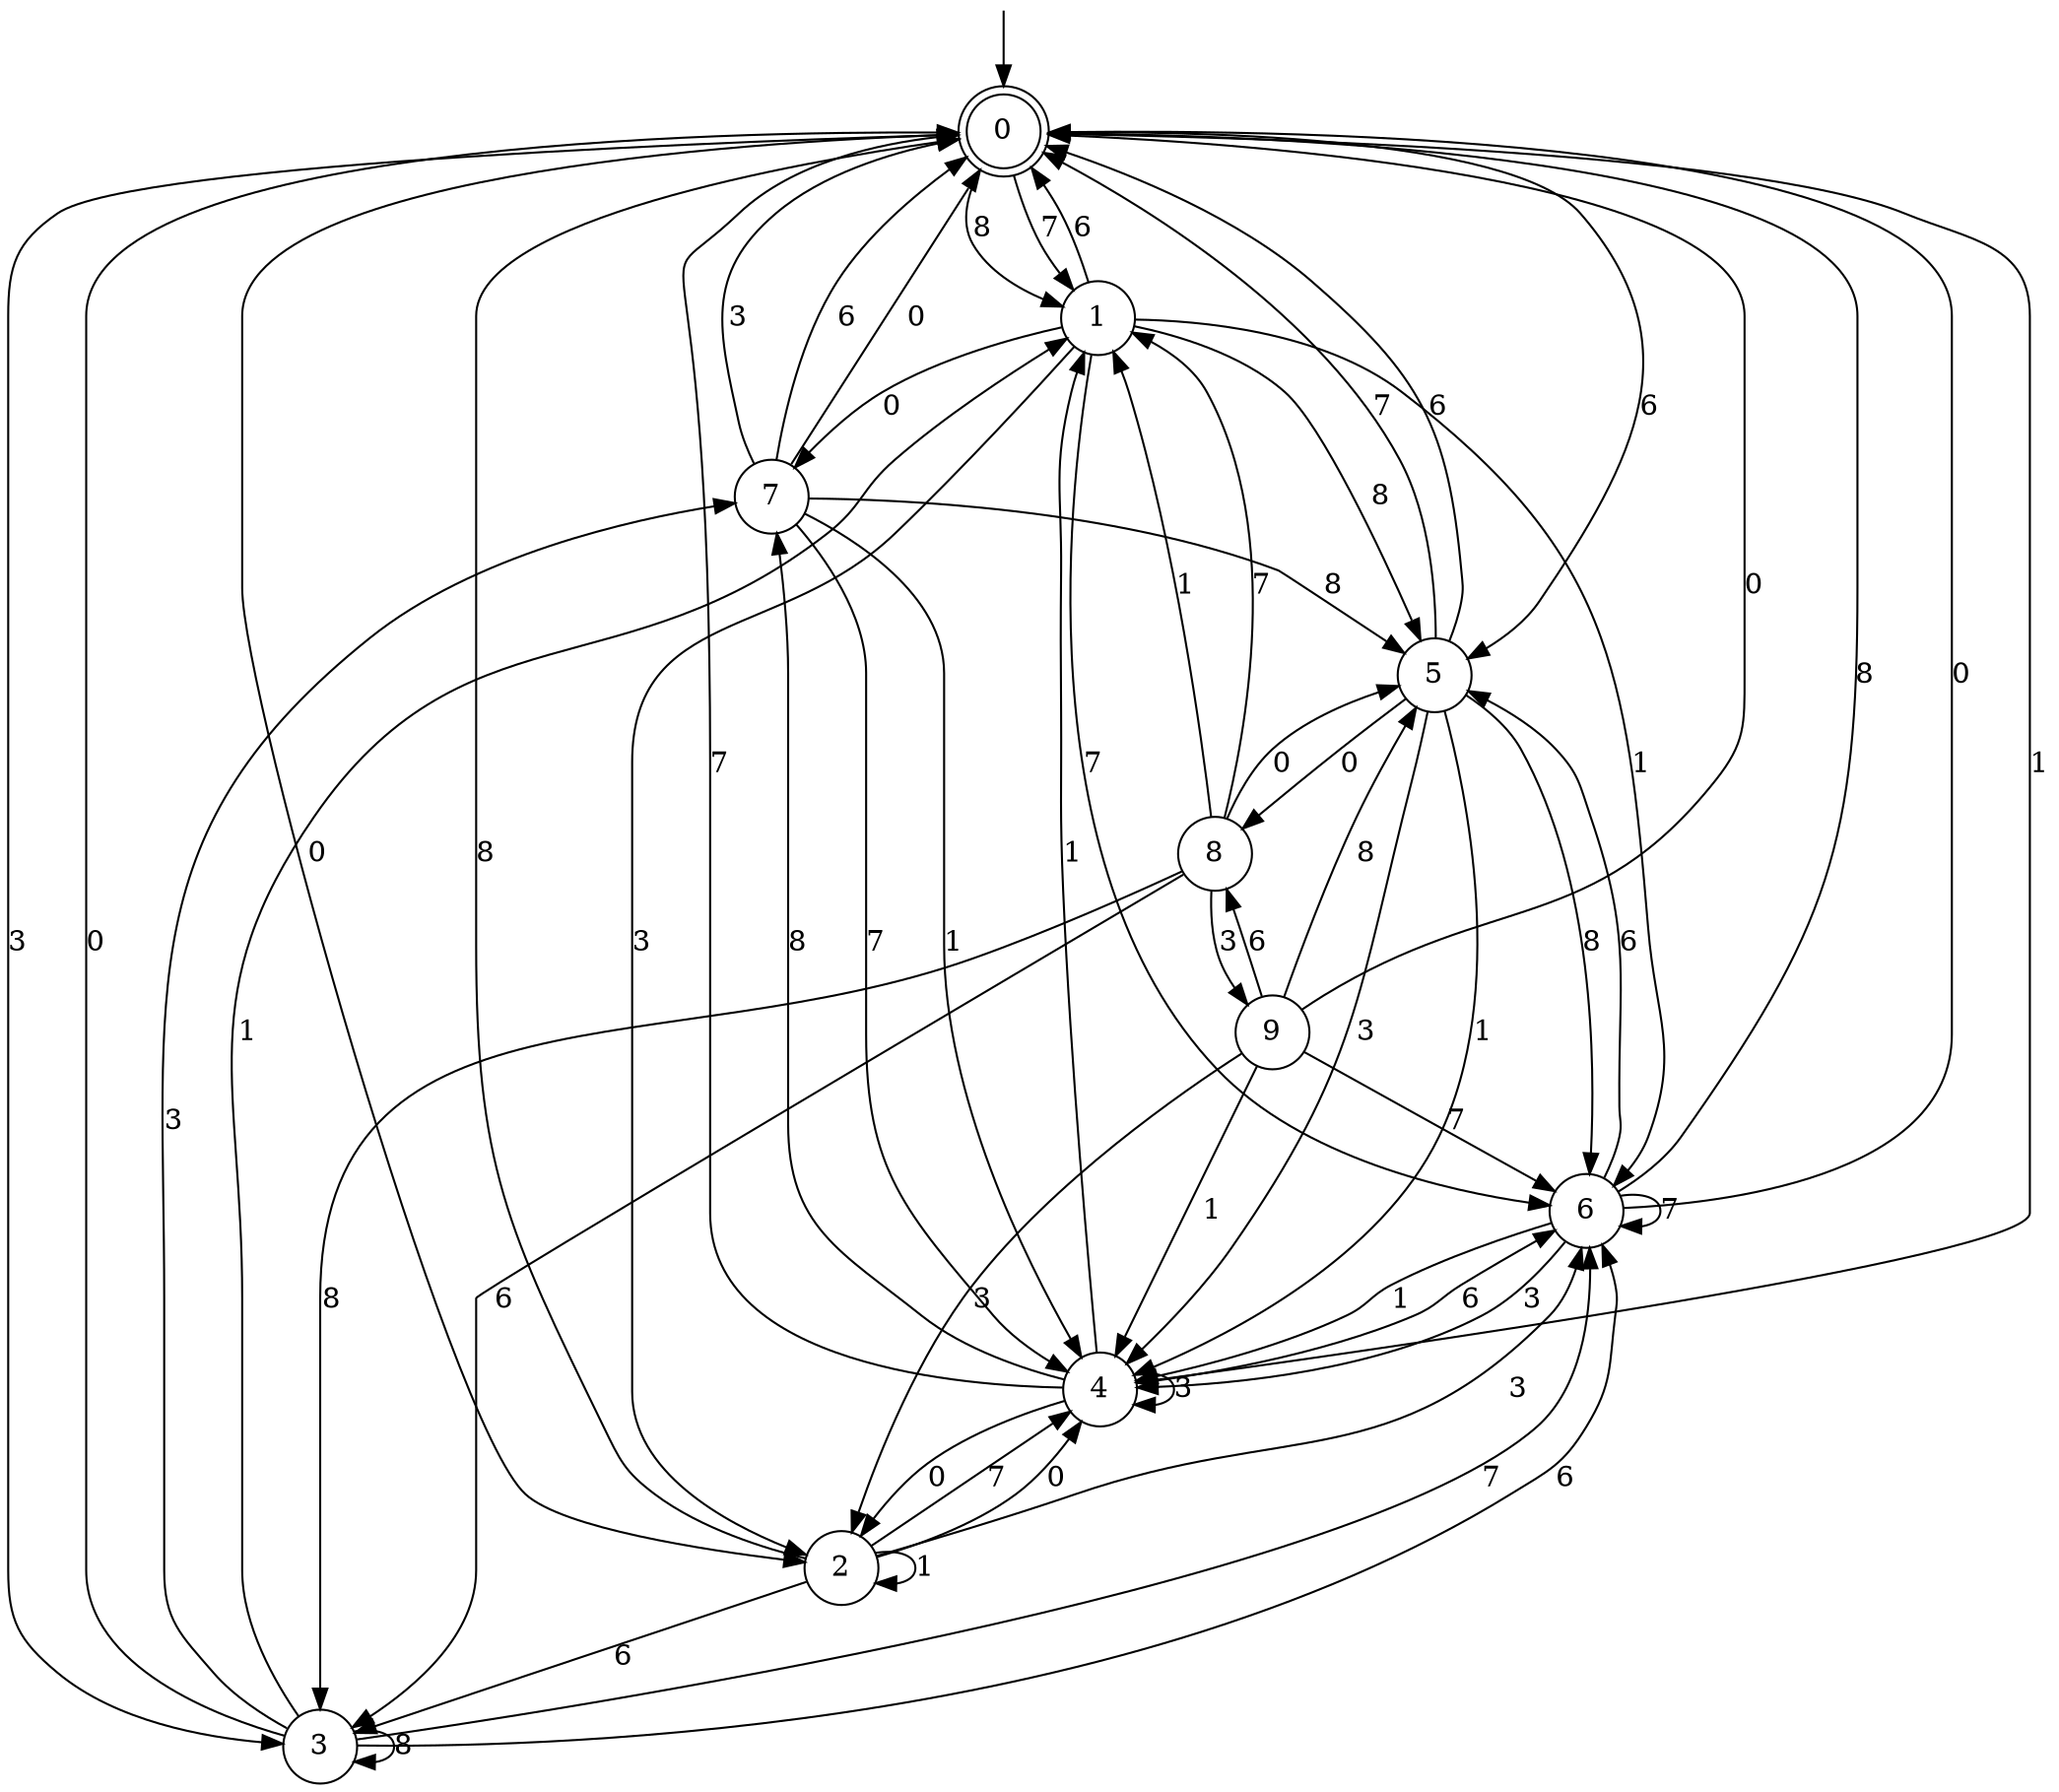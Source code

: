 digraph g {

	s0 [shape="doublecircle" label="0"];
	s1 [shape="circle" label="1"];
	s2 [shape="circle" label="2"];
	s3 [shape="circle" label="3"];
	s4 [shape="circle" label="4"];
	s5 [shape="circle" label="5"];
	s6 [shape="circle" label="6"];
	s7 [shape="circle" label="7"];
	s8 [shape="circle" label="8"];
	s9 [shape="circle" label="9"];
	s0 -> s1 [label="8"];
	s0 -> s1 [label="7"];
	s0 -> s2 [label="0"];
	s0 -> s3 [label="3"];
	s0 -> s4 [label="1"];
	s0 -> s5 [label="6"];
	s1 -> s5 [label="8"];
	s1 -> s6 [label="7"];
	s1 -> s7 [label="0"];
	s1 -> s2 [label="3"];
	s1 -> s6 [label="1"];
	s1 -> s0 [label="6"];
	s2 -> s0 [label="8"];
	s2 -> s4 [label="7"];
	s2 -> s4 [label="0"];
	s2 -> s6 [label="3"];
	s2 -> s2 [label="1"];
	s2 -> s3 [label="6"];
	s3 -> s3 [label="8"];
	s3 -> s6 [label="7"];
	s3 -> s0 [label="0"];
	s3 -> s7 [label="3"];
	s3 -> s1 [label="1"];
	s3 -> s6 [label="6"];
	s4 -> s7 [label="8"];
	s4 -> s0 [label="7"];
	s4 -> s2 [label="0"];
	s4 -> s4 [label="3"];
	s4 -> s1 [label="1"];
	s4 -> s6 [label="6"];
	s5 -> s6 [label="8"];
	s5 -> s0 [label="7"];
	s5 -> s8 [label="0"];
	s5 -> s4 [label="3"];
	s5 -> s4 [label="1"];
	s5 -> s0 [label="6"];
	s6 -> s0 [label="8"];
	s6 -> s6 [label="7"];
	s6 -> s0 [label="0"];
	s6 -> s4 [label="3"];
	s6 -> s4 [label="1"];
	s6 -> s5 [label="6"];
	s7 -> s5 [label="8"];
	s7 -> s4 [label="7"];
	s7 -> s0 [label="0"];
	s7 -> s0 [label="3"];
	s7 -> s4 [label="1"];
	s7 -> s0 [label="6"];
	s8 -> s3 [label="8"];
	s8 -> s1 [label="7"];
	s8 -> s5 [label="0"];
	s8 -> s9 [label="3"];
	s8 -> s1 [label="1"];
	s8 -> s3 [label="6"];
	s9 -> s5 [label="8"];
	s9 -> s6 [label="7"];
	s9 -> s0 [label="0"];
	s9 -> s2 [label="3"];
	s9 -> s4 [label="1"];
	s9 -> s8 [label="6"];

__start0 [label="" shape="none" width="0" height="0"];
__start0 -> s0;

}
